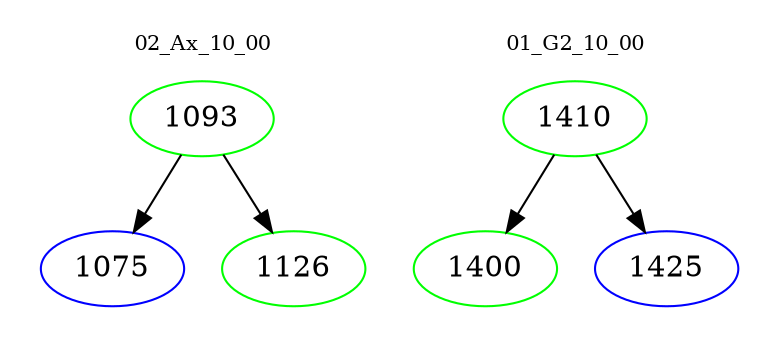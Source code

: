 digraph{
subgraph cluster_0 {
color = white
label = "02_Ax_10_00";
fontsize=10;
T0_1093 [label="1093", color="green"]
T0_1093 -> T0_1075 [color="black"]
T0_1075 [label="1075", color="blue"]
T0_1093 -> T0_1126 [color="black"]
T0_1126 [label="1126", color="green"]
}
subgraph cluster_1 {
color = white
label = "01_G2_10_00";
fontsize=10;
T1_1410 [label="1410", color="green"]
T1_1410 -> T1_1400 [color="black"]
T1_1400 [label="1400", color="green"]
T1_1410 -> T1_1425 [color="black"]
T1_1425 [label="1425", color="blue"]
}
}
